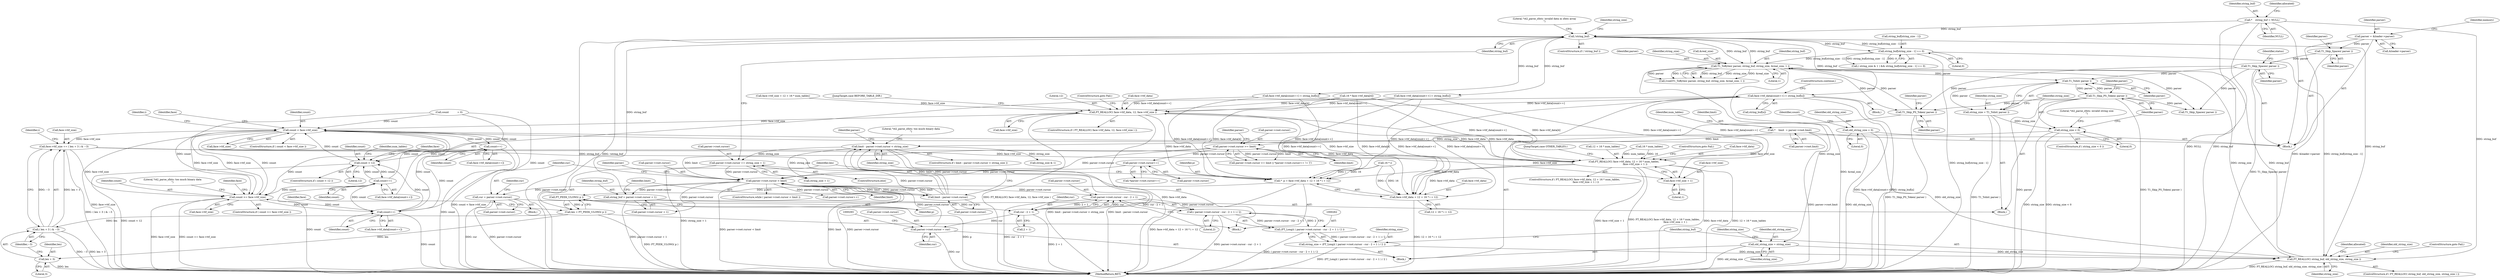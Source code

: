 digraph "0_savannah_3788187e0c396952cd7d905c6c61f3ff8e84b2b4_0@array" {
"1000440" [label="(Call,face->ttf_data[count++] = string_buf[n])"];
"1000386" [label="(Call,!string_buf)"];
"1000348" [label="(Call,string_buf = parser->root.cursor + 1)"];
"1000215" [label="(Call,parser->root.cursor < limit)"];
"1000376" [label="(Call,parser->root.cursor += string_size + 1)"];
"1000358" [label="(Call,limit - parser->root.cursor < string_size)"];
"1000359" [label="(Call,limit - parser->root.cursor)"];
"1000328" [label="(Call,string_size < 0)"];
"1000323" [label="(Call,string_size = T1_ToInt( parser ))"];
"1000325" [label="(Call,T1_ToInt( parser ))"];
"1000200" [label="(Call,T1_Skip_Spaces( parser ))"];
"1000172" [label="(Call,T1_Skip_Spaces( parser ))"];
"1000130" [label="(Call,parser = &loader->parser)"];
"1000294" [label="(Call,T1_ToBytes( parser, string_buf, string_size, &real_size, 1 ))"];
"1000250" [label="(Call,T1_Skip_PS_Token( parser ))"];
"1000339" [label="(Call,T1_Skip_PS_Token( parser ))"];
"1000401" [label="(Call,string_buf[string_size - 1] == 0)"];
"1000277" [label="(Call,FT_REALLOC( string_buf, old_string_size, string_size ))"];
"1000164" [label="(Call,*    string_buf = NULL)"];
"1000208" [label="(Call,old_string_size = 0)"];
"1000301" [label="(Call,old_string_size = string_size)"];
"1000259" [label="(Call,string_size = (FT_Long)( ( parser->root.cursor - cur - 2 + 1 ) / 2 ))"];
"1000261" [label="(Call,(FT_Long)( ( parser->root.cursor - cur - 2 + 1 ) / 2 ))"];
"1000263" [label="(Call,( parser->root.cursor - cur - 2 + 1 ) / 2)"];
"1000264" [label="(Call,parser->root.cursor - cur - 2 + 1)"];
"1000270" [label="(Call,cur - 2 + 1)"];
"1000223" [label="(Call,cur = parser->root.cursor)"];
"1000176" [label="(Call,parser->root.cursor >= limit)"];
"1000146" [label="(Call,*    limit  = parser->root.limit)"];
"1000285" [label="(Call,parser->root.cursor = cur)"];
"1000185" [label="(Call,parser->root.cursor++)"];
"1000481" [label="(Call,FT_REALLOC( face->ttf_data, 12, face->ttf_size ))"];
"1000492" [label="(Call,count < face->ttf_size)"];
"1000503" [label="(Call,count++)"];
"1000436" [label="(Call,count < 12)"];
"1000445" [label="(Call,count++)"];
"1000571" [label="(Call,count >= face->ttf_size)"];
"1000589" [label="(Call,count++)"];
"1000541" [label="(Call,face->ttf_size += ( len + 3 ) & ~3)"];
"1000554" [label="(Call,FT_REALLOC( face->ttf_data, 12 + 16 * num_tables,\n                             face->ttf_size + 1 ))"];
"1000524" [label="(Call,*  p = face->ttf_data + 12 + 16 * i + 12)"];
"1000539" [label="(Call,FT_PEEK_ULONG( p ))"];
"1000537" [label="(Call,len = FT_PEEK_ULONG( p ))"];
"1000545" [label="(Call,( len + 3 ) & ~3)"];
"1000546" [label="(Call,len + 3)"];
"1000526" [label="(Call,face->ttf_data + 12 + 16 * i + 12)"];
"1000563" [label="(Call,face->ttf_size + 1)"];
"1000251" [label="(Identifier,parser)"];
"1000386" [label="(Call,!string_buf)"];
"1000131" [label="(Identifier,parser)"];
"1000439" [label="(Block,)"];
"1000359" [label="(Call,limit - parser->root.cursor)"];
"1000184" [label="(Call,*parser->root.cursor++)"];
"1000490" [label="(JumpTarget,case BEFORE_TABLE_DIR:)"];
"1000569" [label="(JumpTarget,case OTHER_TABLES:)"];
"1000222" [label="(Block,)"];
"1000585" [label="(Call,face->ttf_data[count++])"];
"1000297" [label="(Identifier,string_size)"];
"1000377" [label="(Call,parser->root.cursor)"];
"1000542" [label="(Call,face->ttf_size)"];
"1000186" [label="(Call,parser->root.cursor)"];
"1000437" [label="(Identifier,count)"];
"1000303" [label="(Identifier,string_size)"];
"1000296" [label="(Identifier,string_buf)"];
"1000375" [label="(ControlStructure,else)"];
"1000214" [label="(ControlStructure,while ( parser->root.cursor < limit ))"];
"1000548" [label="(Literal,3)"];
"1000130" [label="(Call,parser = &loader->parser)"];
"1000348" [label="(Call,string_buf = parser->root.cursor + 1)"];
"1000176" [label="(Call,parser->root.cursor >= limit)"];
"1000340" [label="(Identifier,parser)"];
"1000172" [label="(Call,T1_Skip_Spaces( parser ))"];
"1000486" [label="(Call,face->ttf_size)"];
"1000545" [label="(Call,( len + 3 ) & ~3)"];
"1000357" [label="(ControlStructure,if ( limit - parser->root.cursor < string_size ))"];
"1000209" [label="(Identifier,old_string_size)"];
"1000596" [label="(MethodReturn,RET)"];
"1000390" [label="(Literal,\"t42_parse_sfnts: invalid data in sfnts array\n\")"];
"1000399" [label="(Identifier,string_size)"];
"1000215" [label="(Call,parser->root.cursor < limit)"];
"1000515" [label="(Identifier,i)"];
"1000533" [label="(Call,16 * i)"];
"1000558" [label="(Call,12 + 16 * num_tables)"];
"1000349" [label="(Identifier,string_buf)"];
"1000323" [label="(Call,string_size = T1_ToInt( parser ))"];
"1000312" [label="(Block,)"];
"1000236" [label="(Call,parser->root.cursor++)"];
"1000177" [label="(Call,parser->root.cursor)"];
"1000445" [label="(Call,count++)"];
"1000263" [label="(Call,( parser->root.cursor - cur - 2 + 1 ) / 2)"];
"1000305" [label="(Identifier,string_size)"];
"1000563" [label="(Call,face->ttf_size + 1)"];
"1000553" [label="(ControlStructure,if ( FT_REALLOC( face->ttf_data, 12 + 16 * num_tables,\n                             face->ttf_size + 1 ) ))"];
"1000330" [label="(Literal,0)"];
"1000441" [label="(Call,face->ttf_data[count++])"];
"1000407" [label="(Literal,0)"];
"1000270" [label="(Call,cur - 2 + 1)"];
"1000385" [label="(ControlStructure,if ( !string_buf ))"];
"1000285" [label="(Call,parser->root.cursor = cur)"];
"1000572" [label="(Identifier,count)"];
"1000164" [label="(Call,*    string_buf = NULL)"];
"1000584" [label="(Call,face->ttf_data[count++] = string_buf[n])"];
"1000560" [label="(Call,16 * num_tables)"];
"1000554" [label="(Call,FT_REALLOC( face->ttf_data, 12 + 16 * num_tables,\n                             face->ttf_size + 1 ))"];
"1000454" [label="(Identifier,num_tables)"];
"1000324" [label="(Identifier,string_size)"];
"1000438" [label="(Literal,12)"];
"1000443" [label="(Identifier,face)"];
"1000188" [label="(Identifier,parser)"];
"1000344" [label="(Identifier,parser)"];
"1000485" [label="(Literal,12)"];
"1000568" [label="(ControlStructure,goto Fail;)"];
"1000265" [label="(Call,parser->root.cursor)"];
"1000538" [label="(Identifier,len)"];
"1000255" [label="(Identifier,parser)"];
"1000435" [label="(ControlStructure,if ( count < 12 ))"];
"1000480" [label="(ControlStructure,if ( FT_REALLOC( face->ttf_data, 12, face->ttf_size ) ))"];
"1000295" [label="(Identifier,parser)"];
"1000489" [label="(ControlStructure,goto Fail;)"];
"1000325" [label="(Call,T1_ToInt( parser ))"];
"1000501" [label="(Identifier,face)"];
"1000329" [label="(Identifier,string_size)"];
"1000275" [label="(Literal,2)"];
"1000260" [label="(Identifier,string_size)"];
"1000436" [label="(Call,count < 12)"];
"1000397" [label="(Call,( string_size & 1 ) && string_buf[string_size - 1] == 0)"];
"1000165" [label="(Identifier,string_buf)"];
"1000499" [label="(Call,face->ttf_data[count++])"];
"1000595" [label="(Identifier,parser)"];
"1000278" [label="(Identifier,string_buf)"];
"1000300" [label="(Literal,1)"];
"1000567" [label="(Literal,1)"];
"1000482" [label="(Call,face->ttf_data)"];
"1000212" [label="(Identifier,count)"];
"1000498" [label="(Call,face->ttf_data[count++] = string_buf[n])"];
"1000527" [label="(Call,face->ttf_data)"];
"1000369" [label="(Literal,\"t42_parse_sfnts: too much binary data\n\")"];
"1000302" [label="(Identifier,old_string_size)"];
"1000530" [label="(Call,12 + 16 * i + 12)"];
"1000146" [label="(Call,*    limit  = parser->root.limit)"];
"1000526" [label="(Call,face->ttf_data + 12 + 16 * i + 12)"];
"1000382" [label="(Call,string_size + 1)"];
"1000350" [label="(Call,parser->root.cursor + 1)"];
"1000333" [label="(Literal,\"t42_parse_sfnts: invalid string size\n\")"];
"1000276" [label="(ControlStructure,if ( FT_REALLOC( string_buf, old_string_size, string_size ) ))"];
"1000208" [label="(Call,old_string_size = 0)"];
"1000224" [label="(Identifier,cur)"];
"1000185" [label="(Call,parser->root.cursor++)"];
"1000249" [label="(Block,)"];
"1000547" [label="(Identifier,len)"];
"1000379" [label="(Identifier,parser)"];
"1000361" [label="(Call,parser->root.cursor)"];
"1000492" [label="(Call,count < face->ttf_size)"];
"1000358" [label="(Call,limit - parser->root.cursor < string_size)"];
"1000225" [label="(Call,parser->root.cursor)"];
"1000261" [label="(Call,(FT_Long)( ( parser->root.cursor - cur - 2 + 1 ) / 2 ))"];
"1000522" [label="(Block,)"];
"1000298" [label="(Call,&real_size)"];
"1000233" [label="(Identifier,cur)"];
"1000456" [label="(Call,16 * face->ttf_data[4])"];
"1000503" [label="(Call,count++)"];
"1000401" [label="(Call,string_buf[string_size - 1] == 0)"];
"1000447" [label="(Call,string_buf[n])"];
"1000493" [label="(Identifier,count)"];
"1000283" [label="(Identifier,allocated)"];
"1000169" [label="(Identifier,allocated)"];
"1000277" [label="(Call,FT_REALLOC( string_buf, old_string_size, string_size ))"];
"1000446" [label="(Identifier,count)"];
"1000271" [label="(Identifier,cur)"];
"1000555" [label="(Call,face->ttf_data)"];
"1000166" [label="(Identifier,NULL)"];
"1000504" [label="(Identifier,count)"];
"1000494" [label="(Call,face->ttf_size)"];
"1000221" [label="(Identifier,limit)"];
"1000398" [label="(Call,string_size & 1)"];
"1000327" [label="(ControlStructure,if ( string_size < 0 ))"];
"1000147" [label="(Identifier,limit)"];
"1000537" [label="(Call,len = FT_PEEK_ULONG( p ))"];
"1000148" [label="(Call,parser->root.limit)"];
"1000272" [label="(Call,2 + 1)"];
"1000578" [label="(Literal,\"t42_parse_sfnts: too much binary data\n\")"];
"1000387" [label="(Identifier,string_buf)"];
"1000326" [label="(Identifier,parser)"];
"1000570" [label="(ControlStructure,if ( count >= face->ttf_size ))"];
"1000540" [label="(Identifier,p)"];
"1000481" [label="(Call,FT_REALLOC( face->ttf_data, 12, face->ttf_size ))"];
"1000294" [label="(Call,T1_ToBytes( parser, string_buf, string_size, &real_size, 1 ))"];
"1000132" [label="(Call,&loader->parser)"];
"1000175" [label="(Call,parser->root.cursor >= limit || *parser->root.cursor++ != '[')"];
"1000259" [label="(Call,string_size = (FT_Long)( ( parser->root.cursor - cur - 2 + 1 ) / 2 ))"];
"1000525" [label="(Identifier,p)"];
"1000250" [label="(Call,T1_Skip_PS_Token( parser ))"];
"1000328" [label="(Call,string_size < 0)"];
"1000210" [label="(Literal,0)"];
"1000200" [label="(Call,T1_Skip_Spaces( parser ))"];
"1000201" [label="(Identifier,parser)"];
"1000402" [label="(Call,string_buf[string_size - 1])"];
"1000179" [label="(Identifier,parser)"];
"1000301" [label="(Call,old_string_size = string_size)"];
"1000279" [label="(Identifier,old_string_size)"];
"1000471" [label="(Call,face->ttf_size = 12 + 16 * num_tables)"];
"1000491" [label="(ControlStructure,if ( count < face->ttf_size ))"];
"1000573" [label="(Call,face->ttf_size)"];
"1000264" [label="(Call,parser->root.cursor - cur - 2 + 1)"];
"1000281" [label="(ControlStructure,goto Fail;)"];
"1000223" [label="(Call,cur = parser->root.cursor)"];
"1000138" [label="(Identifier,memory)"];
"1000450" [label="(ControlStructure,continue;)"];
"1000594" [label="(Call,T1_Skip_Spaces( parser ))"];
"1000589" [label="(Call,count++)"];
"1000521" [label="(Identifier,i)"];
"1000541" [label="(Call,face->ttf_size += ( len + 3 ) & ~3)"];
"1000549" [label="(Identifier,~3)"];
"1000286" [label="(Call,parser->root.cursor)"];
"1000216" [label="(Call,parser->root.cursor)"];
"1000360" [label="(Identifier,limit)"];
"1000291" [label="(Identifier,cur)"];
"1000156" [label="(Identifier,num_tables)"];
"1000280" [label="(Identifier,string_size)"];
"1000590" [label="(Identifier,count)"];
"1000376" [label="(Call,parser->root.cursor += string_size + 1)"];
"1000587" [label="(Identifier,face)"];
"1000524" [label="(Call,*  p = face->ttf_data + 12 + 16 * i + 12)"];
"1000203" [label="(Identifier,status)"];
"1000366" [label="(Identifier,string_size)"];
"1000543" [label="(Identifier,face)"];
"1000339" [label="(Call,T1_Skip_PS_Token( parser ))"];
"1000546" [label="(Call,len + 3)"];
"1000539" [label="(Call,FT_PEEK_ULONG( p ))"];
"1000292" [label="(Call,(void)T1_ToBytes( parser, string_buf, string_size, &real_size, 1 ))"];
"1000564" [label="(Call,face->ttf_size)"];
"1000211" [label="(Call,count           = 0)"];
"1000440" [label="(Call,face->ttf_data[count++] = string_buf[n])"];
"1000173" [label="(Identifier,parser)"];
"1000128" [label="(Block,)"];
"1000571" [label="(Call,count >= face->ttf_size)"];
"1000182" [label="(Identifier,limit)"];
"1000440" -> "1000439"  [label="AST: "];
"1000440" -> "1000447"  [label="CFG: "];
"1000441" -> "1000440"  [label="AST: "];
"1000447" -> "1000440"  [label="AST: "];
"1000450" -> "1000440"  [label="CFG: "];
"1000440" -> "1000596"  [label="DDG: string_buf[n]"];
"1000440" -> "1000596"  [label="DDG: face->ttf_data[count++]"];
"1000386" -> "1000440"  [label="DDG: string_buf"];
"1000440" -> "1000481"  [label="DDG: face->ttf_data[count++]"];
"1000440" -> "1000524"  [label="DDG: face->ttf_data[count++]"];
"1000440" -> "1000526"  [label="DDG: face->ttf_data[count++]"];
"1000440" -> "1000554"  [label="DDG: face->ttf_data[count++]"];
"1000386" -> "1000385"  [label="AST: "];
"1000386" -> "1000387"  [label="CFG: "];
"1000387" -> "1000386"  [label="AST: "];
"1000390" -> "1000386"  [label="CFG: "];
"1000399" -> "1000386"  [label="CFG: "];
"1000386" -> "1000596"  [label="DDG: string_buf"];
"1000386" -> "1000596"  [label="DDG: !string_buf"];
"1000386" -> "1000277"  [label="DDG: string_buf"];
"1000386" -> "1000294"  [label="DDG: string_buf"];
"1000348" -> "1000386"  [label="DDG: string_buf"];
"1000294" -> "1000386"  [label="DDG: string_buf"];
"1000401" -> "1000386"  [label="DDG: string_buf[string_size - 1]"];
"1000164" -> "1000386"  [label="DDG: string_buf"];
"1000386" -> "1000401"  [label="DDG: string_buf"];
"1000386" -> "1000498"  [label="DDG: string_buf"];
"1000386" -> "1000584"  [label="DDG: string_buf"];
"1000348" -> "1000312"  [label="AST: "];
"1000348" -> "1000350"  [label="CFG: "];
"1000349" -> "1000348"  [label="AST: "];
"1000350" -> "1000348"  [label="AST: "];
"1000360" -> "1000348"  [label="CFG: "];
"1000348" -> "1000596"  [label="DDG: parser->root.cursor + 1"];
"1000215" -> "1000348"  [label="DDG: parser->root.cursor"];
"1000215" -> "1000214"  [label="AST: "];
"1000215" -> "1000221"  [label="CFG: "];
"1000216" -> "1000215"  [label="AST: "];
"1000221" -> "1000215"  [label="AST: "];
"1000224" -> "1000215"  [label="CFG: "];
"1000595" -> "1000215"  [label="CFG: "];
"1000215" -> "1000596"  [label="DDG: limit"];
"1000215" -> "1000596"  [label="DDG: parser->root.cursor"];
"1000215" -> "1000596"  [label="DDG: parser->root.cursor < limit"];
"1000376" -> "1000215"  [label="DDG: parser->root.cursor"];
"1000176" -> "1000215"  [label="DDG: parser->root.cursor"];
"1000176" -> "1000215"  [label="DDG: limit"];
"1000285" -> "1000215"  [label="DDG: parser->root.cursor"];
"1000185" -> "1000215"  [label="DDG: parser->root.cursor"];
"1000359" -> "1000215"  [label="DDG: limit"];
"1000215" -> "1000223"  [label="DDG: parser->root.cursor"];
"1000215" -> "1000236"  [label="DDG: parser->root.cursor"];
"1000215" -> "1000264"  [label="DDG: parser->root.cursor"];
"1000215" -> "1000350"  [label="DDG: parser->root.cursor"];
"1000215" -> "1000359"  [label="DDG: limit"];
"1000215" -> "1000359"  [label="DDG: parser->root.cursor"];
"1000376" -> "1000375"  [label="AST: "];
"1000376" -> "1000382"  [label="CFG: "];
"1000377" -> "1000376"  [label="AST: "];
"1000382" -> "1000376"  [label="AST: "];
"1000387" -> "1000376"  [label="CFG: "];
"1000376" -> "1000596"  [label="DDG: string_size + 1"];
"1000358" -> "1000376"  [label="DDG: string_size"];
"1000359" -> "1000376"  [label="DDG: parser->root.cursor"];
"1000358" -> "1000357"  [label="AST: "];
"1000358" -> "1000366"  [label="CFG: "];
"1000359" -> "1000358"  [label="AST: "];
"1000366" -> "1000358"  [label="AST: "];
"1000369" -> "1000358"  [label="CFG: "];
"1000379" -> "1000358"  [label="CFG: "];
"1000358" -> "1000596"  [label="DDG: limit - parser->root.cursor < string_size"];
"1000358" -> "1000596"  [label="DDG: limit - parser->root.cursor"];
"1000359" -> "1000358"  [label="DDG: limit"];
"1000359" -> "1000358"  [label="DDG: parser->root.cursor"];
"1000328" -> "1000358"  [label="DDG: string_size"];
"1000358" -> "1000382"  [label="DDG: string_size"];
"1000358" -> "1000398"  [label="DDG: string_size"];
"1000359" -> "1000361"  [label="CFG: "];
"1000360" -> "1000359"  [label="AST: "];
"1000361" -> "1000359"  [label="AST: "];
"1000366" -> "1000359"  [label="CFG: "];
"1000328" -> "1000327"  [label="AST: "];
"1000328" -> "1000330"  [label="CFG: "];
"1000329" -> "1000328"  [label="AST: "];
"1000330" -> "1000328"  [label="AST: "];
"1000333" -> "1000328"  [label="CFG: "];
"1000340" -> "1000328"  [label="CFG: "];
"1000328" -> "1000596"  [label="DDG: string_size < 0"];
"1000328" -> "1000596"  [label="DDG: string_size"];
"1000323" -> "1000328"  [label="DDG: string_size"];
"1000323" -> "1000312"  [label="AST: "];
"1000323" -> "1000325"  [label="CFG: "];
"1000324" -> "1000323"  [label="AST: "];
"1000325" -> "1000323"  [label="AST: "];
"1000329" -> "1000323"  [label="CFG: "];
"1000323" -> "1000596"  [label="DDG: T1_ToInt( parser )"];
"1000325" -> "1000323"  [label="DDG: parser"];
"1000325" -> "1000326"  [label="CFG: "];
"1000326" -> "1000325"  [label="AST: "];
"1000200" -> "1000325"  [label="DDG: parser"];
"1000294" -> "1000325"  [label="DDG: parser"];
"1000339" -> "1000325"  [label="DDG: parser"];
"1000325" -> "1000339"  [label="DDG: parser"];
"1000200" -> "1000128"  [label="AST: "];
"1000200" -> "1000201"  [label="CFG: "];
"1000201" -> "1000200"  [label="AST: "];
"1000203" -> "1000200"  [label="CFG: "];
"1000200" -> "1000596"  [label="DDG: T1_Skip_Spaces( parser )"];
"1000172" -> "1000200"  [label="DDG: parser"];
"1000200" -> "1000250"  [label="DDG: parser"];
"1000200" -> "1000594"  [label="DDG: parser"];
"1000172" -> "1000128"  [label="AST: "];
"1000172" -> "1000173"  [label="CFG: "];
"1000173" -> "1000172"  [label="AST: "];
"1000179" -> "1000172"  [label="CFG: "];
"1000130" -> "1000172"  [label="DDG: parser"];
"1000130" -> "1000128"  [label="AST: "];
"1000130" -> "1000132"  [label="CFG: "];
"1000131" -> "1000130"  [label="AST: "];
"1000132" -> "1000130"  [label="AST: "];
"1000138" -> "1000130"  [label="CFG: "];
"1000130" -> "1000596"  [label="DDG: &loader->parser"];
"1000294" -> "1000292"  [label="AST: "];
"1000294" -> "1000300"  [label="CFG: "];
"1000295" -> "1000294"  [label="AST: "];
"1000296" -> "1000294"  [label="AST: "];
"1000297" -> "1000294"  [label="AST: "];
"1000298" -> "1000294"  [label="AST: "];
"1000300" -> "1000294"  [label="AST: "];
"1000292" -> "1000294"  [label="CFG: "];
"1000294" -> "1000596"  [label="DDG: &real_size"];
"1000294" -> "1000250"  [label="DDG: parser"];
"1000294" -> "1000292"  [label="DDG: string_buf"];
"1000294" -> "1000292"  [label="DDG: string_size"];
"1000294" -> "1000292"  [label="DDG: &real_size"];
"1000294" -> "1000292"  [label="DDG: parser"];
"1000294" -> "1000292"  [label="DDG: 1"];
"1000250" -> "1000294"  [label="DDG: parser"];
"1000401" -> "1000294"  [label="DDG: string_buf[string_size - 1]"];
"1000277" -> "1000294"  [label="DDG: string_buf"];
"1000277" -> "1000294"  [label="DDG: string_size"];
"1000294" -> "1000301"  [label="DDG: string_size"];
"1000294" -> "1000594"  [label="DDG: parser"];
"1000250" -> "1000249"  [label="AST: "];
"1000250" -> "1000251"  [label="CFG: "];
"1000251" -> "1000250"  [label="AST: "];
"1000255" -> "1000250"  [label="CFG: "];
"1000250" -> "1000596"  [label="DDG: T1_Skip_PS_Token( parser )"];
"1000339" -> "1000250"  [label="DDG: parser"];
"1000339" -> "1000312"  [label="AST: "];
"1000339" -> "1000340"  [label="CFG: "];
"1000340" -> "1000339"  [label="AST: "];
"1000344" -> "1000339"  [label="CFG: "];
"1000339" -> "1000596"  [label="DDG: T1_Skip_PS_Token( parser )"];
"1000339" -> "1000596"  [label="DDG: parser"];
"1000339" -> "1000594"  [label="DDG: parser"];
"1000401" -> "1000397"  [label="AST: "];
"1000401" -> "1000407"  [label="CFG: "];
"1000402" -> "1000401"  [label="AST: "];
"1000407" -> "1000401"  [label="AST: "];
"1000397" -> "1000401"  [label="CFG: "];
"1000401" -> "1000596"  [label="DDG: string_buf[string_size - 1]"];
"1000401" -> "1000277"  [label="DDG: string_buf[string_size - 1]"];
"1000401" -> "1000397"  [label="DDG: string_buf[string_size - 1]"];
"1000401" -> "1000397"  [label="DDG: 0"];
"1000277" -> "1000276"  [label="AST: "];
"1000277" -> "1000280"  [label="CFG: "];
"1000278" -> "1000277"  [label="AST: "];
"1000279" -> "1000277"  [label="AST: "];
"1000280" -> "1000277"  [label="AST: "];
"1000281" -> "1000277"  [label="CFG: "];
"1000283" -> "1000277"  [label="CFG: "];
"1000277" -> "1000596"  [label="DDG: FT_REALLOC( string_buf, old_string_size, string_size )"];
"1000164" -> "1000277"  [label="DDG: string_buf"];
"1000208" -> "1000277"  [label="DDG: old_string_size"];
"1000301" -> "1000277"  [label="DDG: old_string_size"];
"1000259" -> "1000277"  [label="DDG: string_size"];
"1000164" -> "1000128"  [label="AST: "];
"1000164" -> "1000166"  [label="CFG: "];
"1000165" -> "1000164"  [label="AST: "];
"1000166" -> "1000164"  [label="AST: "];
"1000169" -> "1000164"  [label="CFG: "];
"1000164" -> "1000596"  [label="DDG: NULL"];
"1000164" -> "1000596"  [label="DDG: string_buf"];
"1000208" -> "1000128"  [label="AST: "];
"1000208" -> "1000210"  [label="CFG: "];
"1000209" -> "1000208"  [label="AST: "];
"1000210" -> "1000208"  [label="AST: "];
"1000212" -> "1000208"  [label="CFG: "];
"1000208" -> "1000596"  [label="DDG: old_string_size"];
"1000301" -> "1000249"  [label="AST: "];
"1000301" -> "1000303"  [label="CFG: "];
"1000302" -> "1000301"  [label="AST: "];
"1000303" -> "1000301"  [label="AST: "];
"1000305" -> "1000301"  [label="CFG: "];
"1000301" -> "1000596"  [label="DDG: old_string_size"];
"1000259" -> "1000249"  [label="AST: "];
"1000259" -> "1000261"  [label="CFG: "];
"1000260" -> "1000259"  [label="AST: "];
"1000261" -> "1000259"  [label="AST: "];
"1000278" -> "1000259"  [label="CFG: "];
"1000259" -> "1000596"  [label="DDG: (FT_Long)( ( parser->root.cursor - cur - 2 + 1 ) / 2 )"];
"1000261" -> "1000259"  [label="DDG: ( parser->root.cursor - cur - 2 + 1 ) / 2"];
"1000261" -> "1000263"  [label="CFG: "];
"1000262" -> "1000261"  [label="AST: "];
"1000263" -> "1000261"  [label="AST: "];
"1000261" -> "1000596"  [label="DDG: ( parser->root.cursor - cur - 2 + 1 ) / 2"];
"1000263" -> "1000261"  [label="DDG: parser->root.cursor - cur - 2 + 1"];
"1000263" -> "1000261"  [label="DDG: 2"];
"1000263" -> "1000275"  [label="CFG: "];
"1000264" -> "1000263"  [label="AST: "];
"1000275" -> "1000263"  [label="AST: "];
"1000263" -> "1000596"  [label="DDG: parser->root.cursor - cur - 2 + 1"];
"1000264" -> "1000263"  [label="DDG: parser->root.cursor"];
"1000264" -> "1000263"  [label="DDG: cur - 2 + 1"];
"1000264" -> "1000270"  [label="CFG: "];
"1000265" -> "1000264"  [label="AST: "];
"1000270" -> "1000264"  [label="AST: "];
"1000275" -> "1000264"  [label="CFG: "];
"1000264" -> "1000596"  [label="DDG: cur - 2 + 1"];
"1000270" -> "1000264"  [label="DDG: cur"];
"1000270" -> "1000264"  [label="DDG: 2 + 1"];
"1000270" -> "1000272"  [label="CFG: "];
"1000271" -> "1000270"  [label="AST: "];
"1000272" -> "1000270"  [label="AST: "];
"1000270" -> "1000596"  [label="DDG: 2 + 1"];
"1000223" -> "1000270"  [label="DDG: cur"];
"1000270" -> "1000285"  [label="DDG: cur"];
"1000223" -> "1000222"  [label="AST: "];
"1000223" -> "1000225"  [label="CFG: "];
"1000224" -> "1000223"  [label="AST: "];
"1000225" -> "1000223"  [label="AST: "];
"1000233" -> "1000223"  [label="CFG: "];
"1000223" -> "1000596"  [label="DDG: parser->root.cursor"];
"1000223" -> "1000596"  [label="DDG: cur"];
"1000176" -> "1000175"  [label="AST: "];
"1000176" -> "1000182"  [label="CFG: "];
"1000177" -> "1000176"  [label="AST: "];
"1000182" -> "1000176"  [label="AST: "];
"1000188" -> "1000176"  [label="CFG: "];
"1000175" -> "1000176"  [label="CFG: "];
"1000176" -> "1000175"  [label="DDG: parser->root.cursor"];
"1000176" -> "1000175"  [label="DDG: limit"];
"1000146" -> "1000176"  [label="DDG: limit"];
"1000176" -> "1000185"  [label="DDG: parser->root.cursor"];
"1000146" -> "1000128"  [label="AST: "];
"1000146" -> "1000148"  [label="CFG: "];
"1000147" -> "1000146"  [label="AST: "];
"1000148" -> "1000146"  [label="AST: "];
"1000156" -> "1000146"  [label="CFG: "];
"1000146" -> "1000596"  [label="DDG: parser->root.limit"];
"1000285" -> "1000249"  [label="AST: "];
"1000285" -> "1000291"  [label="CFG: "];
"1000286" -> "1000285"  [label="AST: "];
"1000291" -> "1000285"  [label="AST: "];
"1000293" -> "1000285"  [label="CFG: "];
"1000285" -> "1000596"  [label="DDG: cur"];
"1000185" -> "1000184"  [label="AST: "];
"1000185" -> "1000186"  [label="CFG: "];
"1000186" -> "1000185"  [label="AST: "];
"1000184" -> "1000185"  [label="CFG: "];
"1000481" -> "1000480"  [label="AST: "];
"1000481" -> "1000486"  [label="CFG: "];
"1000482" -> "1000481"  [label="AST: "];
"1000485" -> "1000481"  [label="AST: "];
"1000486" -> "1000481"  [label="AST: "];
"1000489" -> "1000481"  [label="CFG: "];
"1000490" -> "1000481"  [label="CFG: "];
"1000481" -> "1000596"  [label="DDG: FT_REALLOC( face->ttf_data, 12, face->ttf_size )"];
"1000481" -> "1000596"  [label="DDG: face->ttf_data"];
"1000554" -> "1000481"  [label="DDG: face->ttf_data"];
"1000498" -> "1000481"  [label="DDG: face->ttf_data[count++]"];
"1000456" -> "1000481"  [label="DDG: face->ttf_data[4]"];
"1000584" -> "1000481"  [label="DDG: face->ttf_data[count++]"];
"1000471" -> "1000481"  [label="DDG: face->ttf_size"];
"1000481" -> "1000492"  [label="DDG: face->ttf_size"];
"1000481" -> "1000524"  [label="DDG: face->ttf_data"];
"1000481" -> "1000526"  [label="DDG: face->ttf_data"];
"1000481" -> "1000554"  [label="DDG: face->ttf_data"];
"1000492" -> "1000491"  [label="AST: "];
"1000492" -> "1000494"  [label="CFG: "];
"1000493" -> "1000492"  [label="AST: "];
"1000494" -> "1000492"  [label="AST: "];
"1000501" -> "1000492"  [label="CFG: "];
"1000515" -> "1000492"  [label="CFG: "];
"1000492" -> "1000596"  [label="DDG: face->ttf_size"];
"1000492" -> "1000596"  [label="DDG: count < face->ttf_size"];
"1000436" -> "1000492"  [label="DDG: count"];
"1000589" -> "1000492"  [label="DDG: count"];
"1000445" -> "1000492"  [label="DDG: count"];
"1000211" -> "1000492"  [label="DDG: count"];
"1000503" -> "1000492"  [label="DDG: count"];
"1000571" -> "1000492"  [label="DDG: face->ttf_size"];
"1000492" -> "1000503"  [label="DDG: count"];
"1000492" -> "1000541"  [label="DDG: face->ttf_size"];
"1000492" -> "1000554"  [label="DDG: face->ttf_size"];
"1000492" -> "1000563"  [label="DDG: face->ttf_size"];
"1000492" -> "1000571"  [label="DDG: count"];
"1000492" -> "1000571"  [label="DDG: face->ttf_size"];
"1000503" -> "1000499"  [label="AST: "];
"1000503" -> "1000504"  [label="CFG: "];
"1000504" -> "1000503"  [label="AST: "];
"1000499" -> "1000503"  [label="CFG: "];
"1000503" -> "1000596"  [label="DDG: count"];
"1000503" -> "1000436"  [label="DDG: count"];
"1000503" -> "1000571"  [label="DDG: count"];
"1000503" -> "1000589"  [label="DDG: count"];
"1000436" -> "1000435"  [label="AST: "];
"1000436" -> "1000438"  [label="CFG: "];
"1000437" -> "1000436"  [label="AST: "];
"1000438" -> "1000436"  [label="AST: "];
"1000443" -> "1000436"  [label="CFG: "];
"1000454" -> "1000436"  [label="CFG: "];
"1000436" -> "1000596"  [label="DDG: count < 12"];
"1000589" -> "1000436"  [label="DDG: count"];
"1000445" -> "1000436"  [label="DDG: count"];
"1000211" -> "1000436"  [label="DDG: count"];
"1000436" -> "1000445"  [label="DDG: count"];
"1000445" -> "1000441"  [label="AST: "];
"1000445" -> "1000446"  [label="CFG: "];
"1000446" -> "1000445"  [label="AST: "];
"1000441" -> "1000445"  [label="CFG: "];
"1000445" -> "1000596"  [label="DDG: count"];
"1000445" -> "1000571"  [label="DDG: count"];
"1000445" -> "1000589"  [label="DDG: count"];
"1000571" -> "1000570"  [label="AST: "];
"1000571" -> "1000573"  [label="CFG: "];
"1000572" -> "1000571"  [label="AST: "];
"1000573" -> "1000571"  [label="AST: "];
"1000578" -> "1000571"  [label="CFG: "];
"1000587" -> "1000571"  [label="CFG: "];
"1000571" -> "1000596"  [label="DDG: count >= face->ttf_size"];
"1000571" -> "1000596"  [label="DDG: face->ttf_size"];
"1000589" -> "1000571"  [label="DDG: count"];
"1000211" -> "1000571"  [label="DDG: count"];
"1000541" -> "1000571"  [label="DDG: face->ttf_size"];
"1000571" -> "1000589"  [label="DDG: count"];
"1000589" -> "1000585"  [label="AST: "];
"1000589" -> "1000590"  [label="CFG: "];
"1000590" -> "1000589"  [label="AST: "];
"1000585" -> "1000589"  [label="CFG: "];
"1000589" -> "1000596"  [label="DDG: count"];
"1000211" -> "1000589"  [label="DDG: count"];
"1000541" -> "1000522"  [label="AST: "];
"1000541" -> "1000545"  [label="CFG: "];
"1000542" -> "1000541"  [label="AST: "];
"1000545" -> "1000541"  [label="AST: "];
"1000521" -> "1000541"  [label="CFG: "];
"1000541" -> "1000596"  [label="DDG: ( len + 3 ) & ~3"];
"1000545" -> "1000541"  [label="DDG: len + 3"];
"1000545" -> "1000541"  [label="DDG: ~3"];
"1000541" -> "1000554"  [label="DDG: face->ttf_size"];
"1000541" -> "1000563"  [label="DDG: face->ttf_size"];
"1000554" -> "1000553"  [label="AST: "];
"1000554" -> "1000563"  [label="CFG: "];
"1000555" -> "1000554"  [label="AST: "];
"1000558" -> "1000554"  [label="AST: "];
"1000563" -> "1000554"  [label="AST: "];
"1000568" -> "1000554"  [label="CFG: "];
"1000569" -> "1000554"  [label="CFG: "];
"1000554" -> "1000596"  [label="DDG: face->ttf_size + 1"];
"1000554" -> "1000596"  [label="DDG: FT_REALLOC( face->ttf_data, 12 + 16 * num_tables,\n                             face->ttf_size + 1 )"];
"1000554" -> "1000596"  [label="DDG: face->ttf_data"];
"1000554" -> "1000596"  [label="DDG: 12 + 16 * num_tables"];
"1000554" -> "1000524"  [label="DDG: face->ttf_data"];
"1000554" -> "1000526"  [label="DDG: face->ttf_data"];
"1000498" -> "1000554"  [label="DDG: face->ttf_data[count++]"];
"1000456" -> "1000554"  [label="DDG: face->ttf_data[4]"];
"1000584" -> "1000554"  [label="DDG: face->ttf_data[count++]"];
"1000560" -> "1000554"  [label="DDG: 16"];
"1000560" -> "1000554"  [label="DDG: num_tables"];
"1000524" -> "1000522"  [label="AST: "];
"1000524" -> "1000526"  [label="CFG: "];
"1000525" -> "1000524"  [label="AST: "];
"1000526" -> "1000524"  [label="AST: "];
"1000538" -> "1000524"  [label="CFG: "];
"1000524" -> "1000596"  [label="DDG: face->ttf_data + 12 + 16 * i + 12"];
"1000498" -> "1000524"  [label="DDG: face->ttf_data[count++]"];
"1000456" -> "1000524"  [label="DDG: face->ttf_data[4]"];
"1000584" -> "1000524"  [label="DDG: face->ttf_data[count++]"];
"1000533" -> "1000524"  [label="DDG: 16"];
"1000533" -> "1000524"  [label="DDG: i"];
"1000524" -> "1000539"  [label="DDG: p"];
"1000539" -> "1000537"  [label="AST: "];
"1000539" -> "1000540"  [label="CFG: "];
"1000540" -> "1000539"  [label="AST: "];
"1000537" -> "1000539"  [label="CFG: "];
"1000539" -> "1000596"  [label="DDG: p"];
"1000539" -> "1000537"  [label="DDG: p"];
"1000537" -> "1000522"  [label="AST: "];
"1000538" -> "1000537"  [label="AST: "];
"1000543" -> "1000537"  [label="CFG: "];
"1000537" -> "1000596"  [label="DDG: FT_PEEK_ULONG( p )"];
"1000537" -> "1000545"  [label="DDG: len"];
"1000537" -> "1000546"  [label="DDG: len"];
"1000545" -> "1000549"  [label="CFG: "];
"1000546" -> "1000545"  [label="AST: "];
"1000549" -> "1000545"  [label="AST: "];
"1000545" -> "1000596"  [label="DDG: len + 3"];
"1000545" -> "1000596"  [label="DDG: ~3"];
"1000546" -> "1000548"  [label="CFG: "];
"1000547" -> "1000546"  [label="AST: "];
"1000548" -> "1000546"  [label="AST: "];
"1000549" -> "1000546"  [label="CFG: "];
"1000546" -> "1000596"  [label="DDG: len"];
"1000526" -> "1000530"  [label="CFG: "];
"1000527" -> "1000526"  [label="AST: "];
"1000530" -> "1000526"  [label="AST: "];
"1000526" -> "1000596"  [label="DDG: 12 + 16 * i + 12"];
"1000498" -> "1000526"  [label="DDG: face->ttf_data[count++]"];
"1000456" -> "1000526"  [label="DDG: face->ttf_data[4]"];
"1000584" -> "1000526"  [label="DDG: face->ttf_data[count++]"];
"1000533" -> "1000526"  [label="DDG: 16"];
"1000533" -> "1000526"  [label="DDG: i"];
"1000563" -> "1000567"  [label="CFG: "];
"1000564" -> "1000563"  [label="AST: "];
"1000567" -> "1000563"  [label="AST: "];
}
